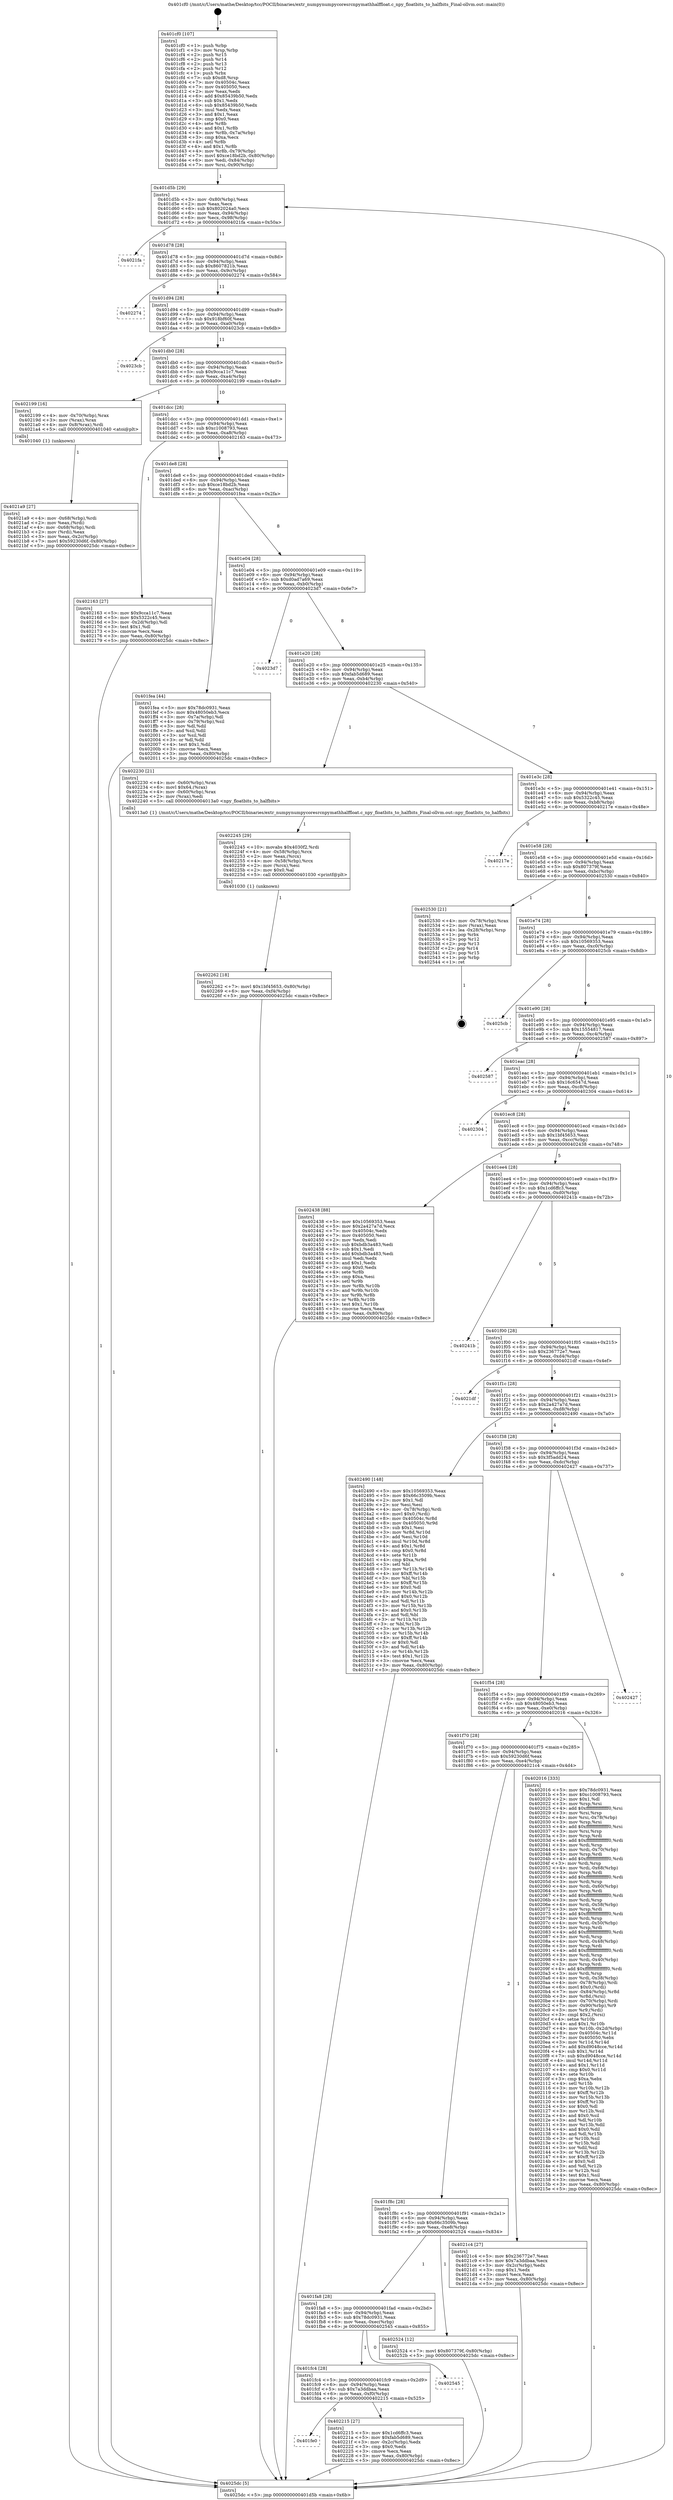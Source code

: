 digraph "0x401cf0" {
  label = "0x401cf0 (/mnt/c/Users/mathe/Desktop/tcc/POCII/binaries/extr_numpynumpycoresrcnpymathhalffloat.c_npy_floatbits_to_halfbits_Final-ollvm.out::main(0))"
  labelloc = "t"
  node[shape=record]

  Entry [label="",width=0.3,height=0.3,shape=circle,fillcolor=black,style=filled]
  "0x401d5b" [label="{
     0x401d5b [29]\l
     | [instrs]\l
     &nbsp;&nbsp;0x401d5b \<+3\>: mov -0x80(%rbp),%eax\l
     &nbsp;&nbsp;0x401d5e \<+2\>: mov %eax,%ecx\l
     &nbsp;&nbsp;0x401d60 \<+6\>: sub $0x802024a0,%ecx\l
     &nbsp;&nbsp;0x401d66 \<+6\>: mov %eax,-0x94(%rbp)\l
     &nbsp;&nbsp;0x401d6c \<+6\>: mov %ecx,-0x98(%rbp)\l
     &nbsp;&nbsp;0x401d72 \<+6\>: je 00000000004021fa \<main+0x50a\>\l
  }"]
  "0x4021fa" [label="{
     0x4021fa\l
  }", style=dashed]
  "0x401d78" [label="{
     0x401d78 [28]\l
     | [instrs]\l
     &nbsp;&nbsp;0x401d78 \<+5\>: jmp 0000000000401d7d \<main+0x8d\>\l
     &nbsp;&nbsp;0x401d7d \<+6\>: mov -0x94(%rbp),%eax\l
     &nbsp;&nbsp;0x401d83 \<+5\>: sub $0x8607821b,%eax\l
     &nbsp;&nbsp;0x401d88 \<+6\>: mov %eax,-0x9c(%rbp)\l
     &nbsp;&nbsp;0x401d8e \<+6\>: je 0000000000402274 \<main+0x584\>\l
  }"]
  Exit [label="",width=0.3,height=0.3,shape=circle,fillcolor=black,style=filled,peripheries=2]
  "0x402274" [label="{
     0x402274\l
  }", style=dashed]
  "0x401d94" [label="{
     0x401d94 [28]\l
     | [instrs]\l
     &nbsp;&nbsp;0x401d94 \<+5\>: jmp 0000000000401d99 \<main+0xa9\>\l
     &nbsp;&nbsp;0x401d99 \<+6\>: mov -0x94(%rbp),%eax\l
     &nbsp;&nbsp;0x401d9f \<+5\>: sub $0x918bf60f,%eax\l
     &nbsp;&nbsp;0x401da4 \<+6\>: mov %eax,-0xa0(%rbp)\l
     &nbsp;&nbsp;0x401daa \<+6\>: je 00000000004023cb \<main+0x6db\>\l
  }"]
  "0x402262" [label="{
     0x402262 [18]\l
     | [instrs]\l
     &nbsp;&nbsp;0x402262 \<+7\>: movl $0x1bf45653,-0x80(%rbp)\l
     &nbsp;&nbsp;0x402269 \<+6\>: mov %eax,-0xf4(%rbp)\l
     &nbsp;&nbsp;0x40226f \<+5\>: jmp 00000000004025dc \<main+0x8ec\>\l
  }"]
  "0x4023cb" [label="{
     0x4023cb\l
  }", style=dashed]
  "0x401db0" [label="{
     0x401db0 [28]\l
     | [instrs]\l
     &nbsp;&nbsp;0x401db0 \<+5\>: jmp 0000000000401db5 \<main+0xc5\>\l
     &nbsp;&nbsp;0x401db5 \<+6\>: mov -0x94(%rbp),%eax\l
     &nbsp;&nbsp;0x401dbb \<+5\>: sub $0x9cca11c7,%eax\l
     &nbsp;&nbsp;0x401dc0 \<+6\>: mov %eax,-0xa4(%rbp)\l
     &nbsp;&nbsp;0x401dc6 \<+6\>: je 0000000000402199 \<main+0x4a9\>\l
  }"]
  "0x402245" [label="{
     0x402245 [29]\l
     | [instrs]\l
     &nbsp;&nbsp;0x402245 \<+10\>: movabs $0x4030f2,%rdi\l
     &nbsp;&nbsp;0x40224f \<+4\>: mov -0x58(%rbp),%rcx\l
     &nbsp;&nbsp;0x402253 \<+2\>: mov %eax,(%rcx)\l
     &nbsp;&nbsp;0x402255 \<+4\>: mov -0x58(%rbp),%rcx\l
     &nbsp;&nbsp;0x402259 \<+2\>: mov (%rcx),%esi\l
     &nbsp;&nbsp;0x40225b \<+2\>: mov $0x0,%al\l
     &nbsp;&nbsp;0x40225d \<+5\>: call 0000000000401030 \<printf@plt\>\l
     | [calls]\l
     &nbsp;&nbsp;0x401030 \{1\} (unknown)\l
  }"]
  "0x402199" [label="{
     0x402199 [16]\l
     | [instrs]\l
     &nbsp;&nbsp;0x402199 \<+4\>: mov -0x70(%rbp),%rax\l
     &nbsp;&nbsp;0x40219d \<+3\>: mov (%rax),%rax\l
     &nbsp;&nbsp;0x4021a0 \<+4\>: mov 0x8(%rax),%rdi\l
     &nbsp;&nbsp;0x4021a4 \<+5\>: call 0000000000401040 \<atoi@plt\>\l
     | [calls]\l
     &nbsp;&nbsp;0x401040 \{1\} (unknown)\l
  }"]
  "0x401dcc" [label="{
     0x401dcc [28]\l
     | [instrs]\l
     &nbsp;&nbsp;0x401dcc \<+5\>: jmp 0000000000401dd1 \<main+0xe1\>\l
     &nbsp;&nbsp;0x401dd1 \<+6\>: mov -0x94(%rbp),%eax\l
     &nbsp;&nbsp;0x401dd7 \<+5\>: sub $0xc1008793,%eax\l
     &nbsp;&nbsp;0x401ddc \<+6\>: mov %eax,-0xa8(%rbp)\l
     &nbsp;&nbsp;0x401de2 \<+6\>: je 0000000000402163 \<main+0x473\>\l
  }"]
  "0x401fe0" [label="{
     0x401fe0\l
  }", style=dashed]
  "0x402163" [label="{
     0x402163 [27]\l
     | [instrs]\l
     &nbsp;&nbsp;0x402163 \<+5\>: mov $0x9cca11c7,%eax\l
     &nbsp;&nbsp;0x402168 \<+5\>: mov $0x5322c45,%ecx\l
     &nbsp;&nbsp;0x40216d \<+3\>: mov -0x2d(%rbp),%dl\l
     &nbsp;&nbsp;0x402170 \<+3\>: test $0x1,%dl\l
     &nbsp;&nbsp;0x402173 \<+3\>: cmovne %ecx,%eax\l
     &nbsp;&nbsp;0x402176 \<+3\>: mov %eax,-0x80(%rbp)\l
     &nbsp;&nbsp;0x402179 \<+5\>: jmp 00000000004025dc \<main+0x8ec\>\l
  }"]
  "0x401de8" [label="{
     0x401de8 [28]\l
     | [instrs]\l
     &nbsp;&nbsp;0x401de8 \<+5\>: jmp 0000000000401ded \<main+0xfd\>\l
     &nbsp;&nbsp;0x401ded \<+6\>: mov -0x94(%rbp),%eax\l
     &nbsp;&nbsp;0x401df3 \<+5\>: sub $0xce18bd2b,%eax\l
     &nbsp;&nbsp;0x401df8 \<+6\>: mov %eax,-0xac(%rbp)\l
     &nbsp;&nbsp;0x401dfe \<+6\>: je 0000000000401fea \<main+0x2fa\>\l
  }"]
  "0x402215" [label="{
     0x402215 [27]\l
     | [instrs]\l
     &nbsp;&nbsp;0x402215 \<+5\>: mov $0x1cd6ffc3,%eax\l
     &nbsp;&nbsp;0x40221a \<+5\>: mov $0xfab5d689,%ecx\l
     &nbsp;&nbsp;0x40221f \<+3\>: mov -0x2c(%rbp),%edx\l
     &nbsp;&nbsp;0x402222 \<+3\>: cmp $0x0,%edx\l
     &nbsp;&nbsp;0x402225 \<+3\>: cmove %ecx,%eax\l
     &nbsp;&nbsp;0x402228 \<+3\>: mov %eax,-0x80(%rbp)\l
     &nbsp;&nbsp;0x40222b \<+5\>: jmp 00000000004025dc \<main+0x8ec\>\l
  }"]
  "0x401fea" [label="{
     0x401fea [44]\l
     | [instrs]\l
     &nbsp;&nbsp;0x401fea \<+5\>: mov $0x78dc0931,%eax\l
     &nbsp;&nbsp;0x401fef \<+5\>: mov $0x48050eb3,%ecx\l
     &nbsp;&nbsp;0x401ff4 \<+3\>: mov -0x7a(%rbp),%dl\l
     &nbsp;&nbsp;0x401ff7 \<+4\>: mov -0x79(%rbp),%sil\l
     &nbsp;&nbsp;0x401ffb \<+3\>: mov %dl,%dil\l
     &nbsp;&nbsp;0x401ffe \<+3\>: and %sil,%dil\l
     &nbsp;&nbsp;0x402001 \<+3\>: xor %sil,%dl\l
     &nbsp;&nbsp;0x402004 \<+3\>: or %dl,%dil\l
     &nbsp;&nbsp;0x402007 \<+4\>: test $0x1,%dil\l
     &nbsp;&nbsp;0x40200b \<+3\>: cmovne %ecx,%eax\l
     &nbsp;&nbsp;0x40200e \<+3\>: mov %eax,-0x80(%rbp)\l
     &nbsp;&nbsp;0x402011 \<+5\>: jmp 00000000004025dc \<main+0x8ec\>\l
  }"]
  "0x401e04" [label="{
     0x401e04 [28]\l
     | [instrs]\l
     &nbsp;&nbsp;0x401e04 \<+5\>: jmp 0000000000401e09 \<main+0x119\>\l
     &nbsp;&nbsp;0x401e09 \<+6\>: mov -0x94(%rbp),%eax\l
     &nbsp;&nbsp;0x401e0f \<+5\>: sub $0xd0ad7a69,%eax\l
     &nbsp;&nbsp;0x401e14 \<+6\>: mov %eax,-0xb0(%rbp)\l
     &nbsp;&nbsp;0x401e1a \<+6\>: je 00000000004023d7 \<main+0x6e7\>\l
  }"]
  "0x4025dc" [label="{
     0x4025dc [5]\l
     | [instrs]\l
     &nbsp;&nbsp;0x4025dc \<+5\>: jmp 0000000000401d5b \<main+0x6b\>\l
  }"]
  "0x401cf0" [label="{
     0x401cf0 [107]\l
     | [instrs]\l
     &nbsp;&nbsp;0x401cf0 \<+1\>: push %rbp\l
     &nbsp;&nbsp;0x401cf1 \<+3\>: mov %rsp,%rbp\l
     &nbsp;&nbsp;0x401cf4 \<+2\>: push %r15\l
     &nbsp;&nbsp;0x401cf6 \<+2\>: push %r14\l
     &nbsp;&nbsp;0x401cf8 \<+2\>: push %r13\l
     &nbsp;&nbsp;0x401cfa \<+2\>: push %r12\l
     &nbsp;&nbsp;0x401cfc \<+1\>: push %rbx\l
     &nbsp;&nbsp;0x401cfd \<+7\>: sub $0xd8,%rsp\l
     &nbsp;&nbsp;0x401d04 \<+7\>: mov 0x40504c,%eax\l
     &nbsp;&nbsp;0x401d0b \<+7\>: mov 0x405050,%ecx\l
     &nbsp;&nbsp;0x401d12 \<+2\>: mov %eax,%edx\l
     &nbsp;&nbsp;0x401d14 \<+6\>: add $0x85439b50,%edx\l
     &nbsp;&nbsp;0x401d1a \<+3\>: sub $0x1,%edx\l
     &nbsp;&nbsp;0x401d1d \<+6\>: sub $0x85439b50,%edx\l
     &nbsp;&nbsp;0x401d23 \<+3\>: imul %edx,%eax\l
     &nbsp;&nbsp;0x401d26 \<+3\>: and $0x1,%eax\l
     &nbsp;&nbsp;0x401d29 \<+3\>: cmp $0x0,%eax\l
     &nbsp;&nbsp;0x401d2c \<+4\>: sete %r8b\l
     &nbsp;&nbsp;0x401d30 \<+4\>: and $0x1,%r8b\l
     &nbsp;&nbsp;0x401d34 \<+4\>: mov %r8b,-0x7a(%rbp)\l
     &nbsp;&nbsp;0x401d38 \<+3\>: cmp $0xa,%ecx\l
     &nbsp;&nbsp;0x401d3b \<+4\>: setl %r8b\l
     &nbsp;&nbsp;0x401d3f \<+4\>: and $0x1,%r8b\l
     &nbsp;&nbsp;0x401d43 \<+4\>: mov %r8b,-0x79(%rbp)\l
     &nbsp;&nbsp;0x401d47 \<+7\>: movl $0xce18bd2b,-0x80(%rbp)\l
     &nbsp;&nbsp;0x401d4e \<+6\>: mov %edi,-0x84(%rbp)\l
     &nbsp;&nbsp;0x401d54 \<+7\>: mov %rsi,-0x90(%rbp)\l
  }"]
  "0x401fc4" [label="{
     0x401fc4 [28]\l
     | [instrs]\l
     &nbsp;&nbsp;0x401fc4 \<+5\>: jmp 0000000000401fc9 \<main+0x2d9\>\l
     &nbsp;&nbsp;0x401fc9 \<+6\>: mov -0x94(%rbp),%eax\l
     &nbsp;&nbsp;0x401fcf \<+5\>: sub $0x7a3ddbaa,%eax\l
     &nbsp;&nbsp;0x401fd4 \<+6\>: mov %eax,-0xf0(%rbp)\l
     &nbsp;&nbsp;0x401fda \<+6\>: je 0000000000402215 \<main+0x525\>\l
  }"]
  "0x4023d7" [label="{
     0x4023d7\l
  }", style=dashed]
  "0x401e20" [label="{
     0x401e20 [28]\l
     | [instrs]\l
     &nbsp;&nbsp;0x401e20 \<+5\>: jmp 0000000000401e25 \<main+0x135\>\l
     &nbsp;&nbsp;0x401e25 \<+6\>: mov -0x94(%rbp),%eax\l
     &nbsp;&nbsp;0x401e2b \<+5\>: sub $0xfab5d689,%eax\l
     &nbsp;&nbsp;0x401e30 \<+6\>: mov %eax,-0xb4(%rbp)\l
     &nbsp;&nbsp;0x401e36 \<+6\>: je 0000000000402230 \<main+0x540\>\l
  }"]
  "0x402545" [label="{
     0x402545\l
  }", style=dashed]
  "0x402230" [label="{
     0x402230 [21]\l
     | [instrs]\l
     &nbsp;&nbsp;0x402230 \<+4\>: mov -0x60(%rbp),%rax\l
     &nbsp;&nbsp;0x402234 \<+6\>: movl $0x64,(%rax)\l
     &nbsp;&nbsp;0x40223a \<+4\>: mov -0x60(%rbp),%rax\l
     &nbsp;&nbsp;0x40223e \<+2\>: mov (%rax),%edi\l
     &nbsp;&nbsp;0x402240 \<+5\>: call 00000000004013a0 \<npy_floatbits_to_halfbits\>\l
     | [calls]\l
     &nbsp;&nbsp;0x4013a0 \{1\} (/mnt/c/Users/mathe/Desktop/tcc/POCII/binaries/extr_numpynumpycoresrcnpymathhalffloat.c_npy_floatbits_to_halfbits_Final-ollvm.out::npy_floatbits_to_halfbits)\l
  }"]
  "0x401e3c" [label="{
     0x401e3c [28]\l
     | [instrs]\l
     &nbsp;&nbsp;0x401e3c \<+5\>: jmp 0000000000401e41 \<main+0x151\>\l
     &nbsp;&nbsp;0x401e41 \<+6\>: mov -0x94(%rbp),%eax\l
     &nbsp;&nbsp;0x401e47 \<+5\>: sub $0x5322c45,%eax\l
     &nbsp;&nbsp;0x401e4c \<+6\>: mov %eax,-0xb8(%rbp)\l
     &nbsp;&nbsp;0x401e52 \<+6\>: je 000000000040217e \<main+0x48e\>\l
  }"]
  "0x401fa8" [label="{
     0x401fa8 [28]\l
     | [instrs]\l
     &nbsp;&nbsp;0x401fa8 \<+5\>: jmp 0000000000401fad \<main+0x2bd\>\l
     &nbsp;&nbsp;0x401fad \<+6\>: mov -0x94(%rbp),%eax\l
     &nbsp;&nbsp;0x401fb3 \<+5\>: sub $0x78dc0931,%eax\l
     &nbsp;&nbsp;0x401fb8 \<+6\>: mov %eax,-0xec(%rbp)\l
     &nbsp;&nbsp;0x401fbe \<+6\>: je 0000000000402545 \<main+0x855\>\l
  }"]
  "0x40217e" [label="{
     0x40217e\l
  }", style=dashed]
  "0x401e58" [label="{
     0x401e58 [28]\l
     | [instrs]\l
     &nbsp;&nbsp;0x401e58 \<+5\>: jmp 0000000000401e5d \<main+0x16d\>\l
     &nbsp;&nbsp;0x401e5d \<+6\>: mov -0x94(%rbp),%eax\l
     &nbsp;&nbsp;0x401e63 \<+5\>: sub $0x807379f,%eax\l
     &nbsp;&nbsp;0x401e68 \<+6\>: mov %eax,-0xbc(%rbp)\l
     &nbsp;&nbsp;0x401e6e \<+6\>: je 0000000000402530 \<main+0x840\>\l
  }"]
  "0x402524" [label="{
     0x402524 [12]\l
     | [instrs]\l
     &nbsp;&nbsp;0x402524 \<+7\>: movl $0x807379f,-0x80(%rbp)\l
     &nbsp;&nbsp;0x40252b \<+5\>: jmp 00000000004025dc \<main+0x8ec\>\l
  }"]
  "0x402530" [label="{
     0x402530 [21]\l
     | [instrs]\l
     &nbsp;&nbsp;0x402530 \<+4\>: mov -0x78(%rbp),%rax\l
     &nbsp;&nbsp;0x402534 \<+2\>: mov (%rax),%eax\l
     &nbsp;&nbsp;0x402536 \<+4\>: lea -0x28(%rbp),%rsp\l
     &nbsp;&nbsp;0x40253a \<+1\>: pop %rbx\l
     &nbsp;&nbsp;0x40253b \<+2\>: pop %r12\l
     &nbsp;&nbsp;0x40253d \<+2\>: pop %r13\l
     &nbsp;&nbsp;0x40253f \<+2\>: pop %r14\l
     &nbsp;&nbsp;0x402541 \<+2\>: pop %r15\l
     &nbsp;&nbsp;0x402543 \<+1\>: pop %rbp\l
     &nbsp;&nbsp;0x402544 \<+1\>: ret\l
  }"]
  "0x401e74" [label="{
     0x401e74 [28]\l
     | [instrs]\l
     &nbsp;&nbsp;0x401e74 \<+5\>: jmp 0000000000401e79 \<main+0x189\>\l
     &nbsp;&nbsp;0x401e79 \<+6\>: mov -0x94(%rbp),%eax\l
     &nbsp;&nbsp;0x401e7f \<+5\>: sub $0x10569353,%eax\l
     &nbsp;&nbsp;0x401e84 \<+6\>: mov %eax,-0xc0(%rbp)\l
     &nbsp;&nbsp;0x401e8a \<+6\>: je 00000000004025cb \<main+0x8db\>\l
  }"]
  "0x401f8c" [label="{
     0x401f8c [28]\l
     | [instrs]\l
     &nbsp;&nbsp;0x401f8c \<+5\>: jmp 0000000000401f91 \<main+0x2a1\>\l
     &nbsp;&nbsp;0x401f91 \<+6\>: mov -0x94(%rbp),%eax\l
     &nbsp;&nbsp;0x401f97 \<+5\>: sub $0x66c3509b,%eax\l
     &nbsp;&nbsp;0x401f9c \<+6\>: mov %eax,-0xe8(%rbp)\l
     &nbsp;&nbsp;0x401fa2 \<+6\>: je 0000000000402524 \<main+0x834\>\l
  }"]
  "0x4025cb" [label="{
     0x4025cb\l
  }", style=dashed]
  "0x401e90" [label="{
     0x401e90 [28]\l
     | [instrs]\l
     &nbsp;&nbsp;0x401e90 \<+5\>: jmp 0000000000401e95 \<main+0x1a5\>\l
     &nbsp;&nbsp;0x401e95 \<+6\>: mov -0x94(%rbp),%eax\l
     &nbsp;&nbsp;0x401e9b \<+5\>: sub $0x15554817,%eax\l
     &nbsp;&nbsp;0x401ea0 \<+6\>: mov %eax,-0xc4(%rbp)\l
     &nbsp;&nbsp;0x401ea6 \<+6\>: je 0000000000402587 \<main+0x897\>\l
  }"]
  "0x4021c4" [label="{
     0x4021c4 [27]\l
     | [instrs]\l
     &nbsp;&nbsp;0x4021c4 \<+5\>: mov $0x236772e7,%eax\l
     &nbsp;&nbsp;0x4021c9 \<+5\>: mov $0x7a3ddbaa,%ecx\l
     &nbsp;&nbsp;0x4021ce \<+3\>: mov -0x2c(%rbp),%edx\l
     &nbsp;&nbsp;0x4021d1 \<+3\>: cmp $0x1,%edx\l
     &nbsp;&nbsp;0x4021d4 \<+3\>: cmovl %ecx,%eax\l
     &nbsp;&nbsp;0x4021d7 \<+3\>: mov %eax,-0x80(%rbp)\l
     &nbsp;&nbsp;0x4021da \<+5\>: jmp 00000000004025dc \<main+0x8ec\>\l
  }"]
  "0x402587" [label="{
     0x402587\l
  }", style=dashed]
  "0x401eac" [label="{
     0x401eac [28]\l
     | [instrs]\l
     &nbsp;&nbsp;0x401eac \<+5\>: jmp 0000000000401eb1 \<main+0x1c1\>\l
     &nbsp;&nbsp;0x401eb1 \<+6\>: mov -0x94(%rbp),%eax\l
     &nbsp;&nbsp;0x401eb7 \<+5\>: sub $0x16c6547d,%eax\l
     &nbsp;&nbsp;0x401ebc \<+6\>: mov %eax,-0xc8(%rbp)\l
     &nbsp;&nbsp;0x401ec2 \<+6\>: je 0000000000402304 \<main+0x614\>\l
  }"]
  "0x4021a9" [label="{
     0x4021a9 [27]\l
     | [instrs]\l
     &nbsp;&nbsp;0x4021a9 \<+4\>: mov -0x68(%rbp),%rdi\l
     &nbsp;&nbsp;0x4021ad \<+2\>: mov %eax,(%rdi)\l
     &nbsp;&nbsp;0x4021af \<+4\>: mov -0x68(%rbp),%rdi\l
     &nbsp;&nbsp;0x4021b3 \<+2\>: mov (%rdi),%eax\l
     &nbsp;&nbsp;0x4021b5 \<+3\>: mov %eax,-0x2c(%rbp)\l
     &nbsp;&nbsp;0x4021b8 \<+7\>: movl $0x59230d6f,-0x80(%rbp)\l
     &nbsp;&nbsp;0x4021bf \<+5\>: jmp 00000000004025dc \<main+0x8ec\>\l
  }"]
  "0x402304" [label="{
     0x402304\l
  }", style=dashed]
  "0x401ec8" [label="{
     0x401ec8 [28]\l
     | [instrs]\l
     &nbsp;&nbsp;0x401ec8 \<+5\>: jmp 0000000000401ecd \<main+0x1dd\>\l
     &nbsp;&nbsp;0x401ecd \<+6\>: mov -0x94(%rbp),%eax\l
     &nbsp;&nbsp;0x401ed3 \<+5\>: sub $0x1bf45653,%eax\l
     &nbsp;&nbsp;0x401ed8 \<+6\>: mov %eax,-0xcc(%rbp)\l
     &nbsp;&nbsp;0x401ede \<+6\>: je 0000000000402438 \<main+0x748\>\l
  }"]
  "0x401f70" [label="{
     0x401f70 [28]\l
     | [instrs]\l
     &nbsp;&nbsp;0x401f70 \<+5\>: jmp 0000000000401f75 \<main+0x285\>\l
     &nbsp;&nbsp;0x401f75 \<+6\>: mov -0x94(%rbp),%eax\l
     &nbsp;&nbsp;0x401f7b \<+5\>: sub $0x59230d6f,%eax\l
     &nbsp;&nbsp;0x401f80 \<+6\>: mov %eax,-0xe4(%rbp)\l
     &nbsp;&nbsp;0x401f86 \<+6\>: je 00000000004021c4 \<main+0x4d4\>\l
  }"]
  "0x402438" [label="{
     0x402438 [88]\l
     | [instrs]\l
     &nbsp;&nbsp;0x402438 \<+5\>: mov $0x10569353,%eax\l
     &nbsp;&nbsp;0x40243d \<+5\>: mov $0x2a427a7d,%ecx\l
     &nbsp;&nbsp;0x402442 \<+7\>: mov 0x40504c,%edx\l
     &nbsp;&nbsp;0x402449 \<+7\>: mov 0x405050,%esi\l
     &nbsp;&nbsp;0x402450 \<+2\>: mov %edx,%edi\l
     &nbsp;&nbsp;0x402452 \<+6\>: sub $0xbdb3a483,%edi\l
     &nbsp;&nbsp;0x402458 \<+3\>: sub $0x1,%edi\l
     &nbsp;&nbsp;0x40245b \<+6\>: add $0xbdb3a483,%edi\l
     &nbsp;&nbsp;0x402461 \<+3\>: imul %edi,%edx\l
     &nbsp;&nbsp;0x402464 \<+3\>: and $0x1,%edx\l
     &nbsp;&nbsp;0x402467 \<+3\>: cmp $0x0,%edx\l
     &nbsp;&nbsp;0x40246a \<+4\>: sete %r8b\l
     &nbsp;&nbsp;0x40246e \<+3\>: cmp $0xa,%esi\l
     &nbsp;&nbsp;0x402471 \<+4\>: setl %r9b\l
     &nbsp;&nbsp;0x402475 \<+3\>: mov %r8b,%r10b\l
     &nbsp;&nbsp;0x402478 \<+3\>: and %r9b,%r10b\l
     &nbsp;&nbsp;0x40247b \<+3\>: xor %r9b,%r8b\l
     &nbsp;&nbsp;0x40247e \<+3\>: or %r8b,%r10b\l
     &nbsp;&nbsp;0x402481 \<+4\>: test $0x1,%r10b\l
     &nbsp;&nbsp;0x402485 \<+3\>: cmovne %ecx,%eax\l
     &nbsp;&nbsp;0x402488 \<+3\>: mov %eax,-0x80(%rbp)\l
     &nbsp;&nbsp;0x40248b \<+5\>: jmp 00000000004025dc \<main+0x8ec\>\l
  }"]
  "0x401ee4" [label="{
     0x401ee4 [28]\l
     | [instrs]\l
     &nbsp;&nbsp;0x401ee4 \<+5\>: jmp 0000000000401ee9 \<main+0x1f9\>\l
     &nbsp;&nbsp;0x401ee9 \<+6\>: mov -0x94(%rbp),%eax\l
     &nbsp;&nbsp;0x401eef \<+5\>: sub $0x1cd6ffc3,%eax\l
     &nbsp;&nbsp;0x401ef4 \<+6\>: mov %eax,-0xd0(%rbp)\l
     &nbsp;&nbsp;0x401efa \<+6\>: je 000000000040241b \<main+0x72b\>\l
  }"]
  "0x402016" [label="{
     0x402016 [333]\l
     | [instrs]\l
     &nbsp;&nbsp;0x402016 \<+5\>: mov $0x78dc0931,%eax\l
     &nbsp;&nbsp;0x40201b \<+5\>: mov $0xc1008793,%ecx\l
     &nbsp;&nbsp;0x402020 \<+2\>: mov $0x1,%dl\l
     &nbsp;&nbsp;0x402022 \<+3\>: mov %rsp,%rsi\l
     &nbsp;&nbsp;0x402025 \<+4\>: add $0xfffffffffffffff0,%rsi\l
     &nbsp;&nbsp;0x402029 \<+3\>: mov %rsi,%rsp\l
     &nbsp;&nbsp;0x40202c \<+4\>: mov %rsi,-0x78(%rbp)\l
     &nbsp;&nbsp;0x402030 \<+3\>: mov %rsp,%rsi\l
     &nbsp;&nbsp;0x402033 \<+4\>: add $0xfffffffffffffff0,%rsi\l
     &nbsp;&nbsp;0x402037 \<+3\>: mov %rsi,%rsp\l
     &nbsp;&nbsp;0x40203a \<+3\>: mov %rsp,%rdi\l
     &nbsp;&nbsp;0x40203d \<+4\>: add $0xfffffffffffffff0,%rdi\l
     &nbsp;&nbsp;0x402041 \<+3\>: mov %rdi,%rsp\l
     &nbsp;&nbsp;0x402044 \<+4\>: mov %rdi,-0x70(%rbp)\l
     &nbsp;&nbsp;0x402048 \<+3\>: mov %rsp,%rdi\l
     &nbsp;&nbsp;0x40204b \<+4\>: add $0xfffffffffffffff0,%rdi\l
     &nbsp;&nbsp;0x40204f \<+3\>: mov %rdi,%rsp\l
     &nbsp;&nbsp;0x402052 \<+4\>: mov %rdi,-0x68(%rbp)\l
     &nbsp;&nbsp;0x402056 \<+3\>: mov %rsp,%rdi\l
     &nbsp;&nbsp;0x402059 \<+4\>: add $0xfffffffffffffff0,%rdi\l
     &nbsp;&nbsp;0x40205d \<+3\>: mov %rdi,%rsp\l
     &nbsp;&nbsp;0x402060 \<+4\>: mov %rdi,-0x60(%rbp)\l
     &nbsp;&nbsp;0x402064 \<+3\>: mov %rsp,%rdi\l
     &nbsp;&nbsp;0x402067 \<+4\>: add $0xfffffffffffffff0,%rdi\l
     &nbsp;&nbsp;0x40206b \<+3\>: mov %rdi,%rsp\l
     &nbsp;&nbsp;0x40206e \<+4\>: mov %rdi,-0x58(%rbp)\l
     &nbsp;&nbsp;0x402072 \<+3\>: mov %rsp,%rdi\l
     &nbsp;&nbsp;0x402075 \<+4\>: add $0xfffffffffffffff0,%rdi\l
     &nbsp;&nbsp;0x402079 \<+3\>: mov %rdi,%rsp\l
     &nbsp;&nbsp;0x40207c \<+4\>: mov %rdi,-0x50(%rbp)\l
     &nbsp;&nbsp;0x402080 \<+3\>: mov %rsp,%rdi\l
     &nbsp;&nbsp;0x402083 \<+4\>: add $0xfffffffffffffff0,%rdi\l
     &nbsp;&nbsp;0x402087 \<+3\>: mov %rdi,%rsp\l
     &nbsp;&nbsp;0x40208a \<+4\>: mov %rdi,-0x48(%rbp)\l
     &nbsp;&nbsp;0x40208e \<+3\>: mov %rsp,%rdi\l
     &nbsp;&nbsp;0x402091 \<+4\>: add $0xfffffffffffffff0,%rdi\l
     &nbsp;&nbsp;0x402095 \<+3\>: mov %rdi,%rsp\l
     &nbsp;&nbsp;0x402098 \<+4\>: mov %rdi,-0x40(%rbp)\l
     &nbsp;&nbsp;0x40209c \<+3\>: mov %rsp,%rdi\l
     &nbsp;&nbsp;0x40209f \<+4\>: add $0xfffffffffffffff0,%rdi\l
     &nbsp;&nbsp;0x4020a3 \<+3\>: mov %rdi,%rsp\l
     &nbsp;&nbsp;0x4020a6 \<+4\>: mov %rdi,-0x38(%rbp)\l
     &nbsp;&nbsp;0x4020aa \<+4\>: mov -0x78(%rbp),%rdi\l
     &nbsp;&nbsp;0x4020ae \<+6\>: movl $0x0,(%rdi)\l
     &nbsp;&nbsp;0x4020b4 \<+7\>: mov -0x84(%rbp),%r8d\l
     &nbsp;&nbsp;0x4020bb \<+3\>: mov %r8d,(%rsi)\l
     &nbsp;&nbsp;0x4020be \<+4\>: mov -0x70(%rbp),%rdi\l
     &nbsp;&nbsp;0x4020c2 \<+7\>: mov -0x90(%rbp),%r9\l
     &nbsp;&nbsp;0x4020c9 \<+3\>: mov %r9,(%rdi)\l
     &nbsp;&nbsp;0x4020cc \<+3\>: cmpl $0x2,(%rsi)\l
     &nbsp;&nbsp;0x4020cf \<+4\>: setne %r10b\l
     &nbsp;&nbsp;0x4020d3 \<+4\>: and $0x1,%r10b\l
     &nbsp;&nbsp;0x4020d7 \<+4\>: mov %r10b,-0x2d(%rbp)\l
     &nbsp;&nbsp;0x4020db \<+8\>: mov 0x40504c,%r11d\l
     &nbsp;&nbsp;0x4020e3 \<+7\>: mov 0x405050,%ebx\l
     &nbsp;&nbsp;0x4020ea \<+3\>: mov %r11d,%r14d\l
     &nbsp;&nbsp;0x4020ed \<+7\>: add $0xd9048cce,%r14d\l
     &nbsp;&nbsp;0x4020f4 \<+4\>: sub $0x1,%r14d\l
     &nbsp;&nbsp;0x4020f8 \<+7\>: sub $0xd9048cce,%r14d\l
     &nbsp;&nbsp;0x4020ff \<+4\>: imul %r14d,%r11d\l
     &nbsp;&nbsp;0x402103 \<+4\>: and $0x1,%r11d\l
     &nbsp;&nbsp;0x402107 \<+4\>: cmp $0x0,%r11d\l
     &nbsp;&nbsp;0x40210b \<+4\>: sete %r10b\l
     &nbsp;&nbsp;0x40210f \<+3\>: cmp $0xa,%ebx\l
     &nbsp;&nbsp;0x402112 \<+4\>: setl %r15b\l
     &nbsp;&nbsp;0x402116 \<+3\>: mov %r10b,%r12b\l
     &nbsp;&nbsp;0x402119 \<+4\>: xor $0xff,%r12b\l
     &nbsp;&nbsp;0x40211d \<+3\>: mov %r15b,%r13b\l
     &nbsp;&nbsp;0x402120 \<+4\>: xor $0xff,%r13b\l
     &nbsp;&nbsp;0x402124 \<+3\>: xor $0x0,%dl\l
     &nbsp;&nbsp;0x402127 \<+3\>: mov %r12b,%sil\l
     &nbsp;&nbsp;0x40212a \<+4\>: and $0x0,%sil\l
     &nbsp;&nbsp;0x40212e \<+3\>: and %dl,%r10b\l
     &nbsp;&nbsp;0x402131 \<+3\>: mov %r13b,%dil\l
     &nbsp;&nbsp;0x402134 \<+4\>: and $0x0,%dil\l
     &nbsp;&nbsp;0x402138 \<+3\>: and %dl,%r15b\l
     &nbsp;&nbsp;0x40213b \<+3\>: or %r10b,%sil\l
     &nbsp;&nbsp;0x40213e \<+3\>: or %r15b,%dil\l
     &nbsp;&nbsp;0x402141 \<+3\>: xor %dil,%sil\l
     &nbsp;&nbsp;0x402144 \<+3\>: or %r13b,%r12b\l
     &nbsp;&nbsp;0x402147 \<+4\>: xor $0xff,%r12b\l
     &nbsp;&nbsp;0x40214b \<+3\>: or $0x0,%dl\l
     &nbsp;&nbsp;0x40214e \<+3\>: and %dl,%r12b\l
     &nbsp;&nbsp;0x402151 \<+3\>: or %r12b,%sil\l
     &nbsp;&nbsp;0x402154 \<+4\>: test $0x1,%sil\l
     &nbsp;&nbsp;0x402158 \<+3\>: cmovne %ecx,%eax\l
     &nbsp;&nbsp;0x40215b \<+3\>: mov %eax,-0x80(%rbp)\l
     &nbsp;&nbsp;0x40215e \<+5\>: jmp 00000000004025dc \<main+0x8ec\>\l
  }"]
  "0x40241b" [label="{
     0x40241b\l
  }", style=dashed]
  "0x401f00" [label="{
     0x401f00 [28]\l
     | [instrs]\l
     &nbsp;&nbsp;0x401f00 \<+5\>: jmp 0000000000401f05 \<main+0x215\>\l
     &nbsp;&nbsp;0x401f05 \<+6\>: mov -0x94(%rbp),%eax\l
     &nbsp;&nbsp;0x401f0b \<+5\>: sub $0x236772e7,%eax\l
     &nbsp;&nbsp;0x401f10 \<+6\>: mov %eax,-0xd4(%rbp)\l
     &nbsp;&nbsp;0x401f16 \<+6\>: je 00000000004021df \<main+0x4ef\>\l
  }"]
  "0x401f54" [label="{
     0x401f54 [28]\l
     | [instrs]\l
     &nbsp;&nbsp;0x401f54 \<+5\>: jmp 0000000000401f59 \<main+0x269\>\l
     &nbsp;&nbsp;0x401f59 \<+6\>: mov -0x94(%rbp),%eax\l
     &nbsp;&nbsp;0x401f5f \<+5\>: sub $0x48050eb3,%eax\l
     &nbsp;&nbsp;0x401f64 \<+6\>: mov %eax,-0xe0(%rbp)\l
     &nbsp;&nbsp;0x401f6a \<+6\>: je 0000000000402016 \<main+0x326\>\l
  }"]
  "0x4021df" [label="{
     0x4021df\l
  }", style=dashed]
  "0x401f1c" [label="{
     0x401f1c [28]\l
     | [instrs]\l
     &nbsp;&nbsp;0x401f1c \<+5\>: jmp 0000000000401f21 \<main+0x231\>\l
     &nbsp;&nbsp;0x401f21 \<+6\>: mov -0x94(%rbp),%eax\l
     &nbsp;&nbsp;0x401f27 \<+5\>: sub $0x2a427a7d,%eax\l
     &nbsp;&nbsp;0x401f2c \<+6\>: mov %eax,-0xd8(%rbp)\l
     &nbsp;&nbsp;0x401f32 \<+6\>: je 0000000000402490 \<main+0x7a0\>\l
  }"]
  "0x402427" [label="{
     0x402427\l
  }", style=dashed]
  "0x402490" [label="{
     0x402490 [148]\l
     | [instrs]\l
     &nbsp;&nbsp;0x402490 \<+5\>: mov $0x10569353,%eax\l
     &nbsp;&nbsp;0x402495 \<+5\>: mov $0x66c3509b,%ecx\l
     &nbsp;&nbsp;0x40249a \<+2\>: mov $0x1,%dl\l
     &nbsp;&nbsp;0x40249c \<+2\>: xor %esi,%esi\l
     &nbsp;&nbsp;0x40249e \<+4\>: mov -0x78(%rbp),%rdi\l
     &nbsp;&nbsp;0x4024a2 \<+6\>: movl $0x0,(%rdi)\l
     &nbsp;&nbsp;0x4024a8 \<+8\>: mov 0x40504c,%r8d\l
     &nbsp;&nbsp;0x4024b0 \<+8\>: mov 0x405050,%r9d\l
     &nbsp;&nbsp;0x4024b8 \<+3\>: sub $0x1,%esi\l
     &nbsp;&nbsp;0x4024bb \<+3\>: mov %r8d,%r10d\l
     &nbsp;&nbsp;0x4024be \<+3\>: add %esi,%r10d\l
     &nbsp;&nbsp;0x4024c1 \<+4\>: imul %r10d,%r8d\l
     &nbsp;&nbsp;0x4024c5 \<+4\>: and $0x1,%r8d\l
     &nbsp;&nbsp;0x4024c9 \<+4\>: cmp $0x0,%r8d\l
     &nbsp;&nbsp;0x4024cd \<+4\>: sete %r11b\l
     &nbsp;&nbsp;0x4024d1 \<+4\>: cmp $0xa,%r9d\l
     &nbsp;&nbsp;0x4024d5 \<+3\>: setl %bl\l
     &nbsp;&nbsp;0x4024d8 \<+3\>: mov %r11b,%r14b\l
     &nbsp;&nbsp;0x4024db \<+4\>: xor $0xff,%r14b\l
     &nbsp;&nbsp;0x4024df \<+3\>: mov %bl,%r15b\l
     &nbsp;&nbsp;0x4024e2 \<+4\>: xor $0xff,%r15b\l
     &nbsp;&nbsp;0x4024e6 \<+3\>: xor $0x0,%dl\l
     &nbsp;&nbsp;0x4024e9 \<+3\>: mov %r14b,%r12b\l
     &nbsp;&nbsp;0x4024ec \<+4\>: and $0x0,%r12b\l
     &nbsp;&nbsp;0x4024f0 \<+3\>: and %dl,%r11b\l
     &nbsp;&nbsp;0x4024f3 \<+3\>: mov %r15b,%r13b\l
     &nbsp;&nbsp;0x4024f6 \<+4\>: and $0x0,%r13b\l
     &nbsp;&nbsp;0x4024fa \<+2\>: and %dl,%bl\l
     &nbsp;&nbsp;0x4024fc \<+3\>: or %r11b,%r12b\l
     &nbsp;&nbsp;0x4024ff \<+3\>: or %bl,%r13b\l
     &nbsp;&nbsp;0x402502 \<+3\>: xor %r13b,%r12b\l
     &nbsp;&nbsp;0x402505 \<+3\>: or %r15b,%r14b\l
     &nbsp;&nbsp;0x402508 \<+4\>: xor $0xff,%r14b\l
     &nbsp;&nbsp;0x40250c \<+3\>: or $0x0,%dl\l
     &nbsp;&nbsp;0x40250f \<+3\>: and %dl,%r14b\l
     &nbsp;&nbsp;0x402512 \<+3\>: or %r14b,%r12b\l
     &nbsp;&nbsp;0x402515 \<+4\>: test $0x1,%r12b\l
     &nbsp;&nbsp;0x402519 \<+3\>: cmovne %ecx,%eax\l
     &nbsp;&nbsp;0x40251c \<+3\>: mov %eax,-0x80(%rbp)\l
     &nbsp;&nbsp;0x40251f \<+5\>: jmp 00000000004025dc \<main+0x8ec\>\l
  }"]
  "0x401f38" [label="{
     0x401f38 [28]\l
     | [instrs]\l
     &nbsp;&nbsp;0x401f38 \<+5\>: jmp 0000000000401f3d \<main+0x24d\>\l
     &nbsp;&nbsp;0x401f3d \<+6\>: mov -0x94(%rbp),%eax\l
     &nbsp;&nbsp;0x401f43 \<+5\>: sub $0x3f5add24,%eax\l
     &nbsp;&nbsp;0x401f48 \<+6\>: mov %eax,-0xdc(%rbp)\l
     &nbsp;&nbsp;0x401f4e \<+6\>: je 0000000000402427 \<main+0x737\>\l
  }"]
  Entry -> "0x401cf0" [label=" 1"]
  "0x401d5b" -> "0x4021fa" [label=" 0"]
  "0x401d5b" -> "0x401d78" [label=" 11"]
  "0x402530" -> Exit [label=" 1"]
  "0x401d78" -> "0x402274" [label=" 0"]
  "0x401d78" -> "0x401d94" [label=" 11"]
  "0x402524" -> "0x4025dc" [label=" 1"]
  "0x401d94" -> "0x4023cb" [label=" 0"]
  "0x401d94" -> "0x401db0" [label=" 11"]
  "0x402490" -> "0x4025dc" [label=" 1"]
  "0x401db0" -> "0x402199" [label=" 1"]
  "0x401db0" -> "0x401dcc" [label=" 10"]
  "0x402438" -> "0x4025dc" [label=" 1"]
  "0x401dcc" -> "0x402163" [label=" 1"]
  "0x401dcc" -> "0x401de8" [label=" 9"]
  "0x402262" -> "0x4025dc" [label=" 1"]
  "0x401de8" -> "0x401fea" [label=" 1"]
  "0x401de8" -> "0x401e04" [label=" 8"]
  "0x401fea" -> "0x4025dc" [label=" 1"]
  "0x401cf0" -> "0x401d5b" [label=" 1"]
  "0x4025dc" -> "0x401d5b" [label=" 10"]
  "0x402245" -> "0x402262" [label=" 1"]
  "0x401e04" -> "0x4023d7" [label=" 0"]
  "0x401e04" -> "0x401e20" [label=" 8"]
  "0x402215" -> "0x4025dc" [label=" 1"]
  "0x401e20" -> "0x402230" [label=" 1"]
  "0x401e20" -> "0x401e3c" [label=" 7"]
  "0x401fc4" -> "0x401fe0" [label=" 0"]
  "0x401e3c" -> "0x40217e" [label=" 0"]
  "0x401e3c" -> "0x401e58" [label=" 7"]
  "0x402230" -> "0x402245" [label=" 1"]
  "0x401e58" -> "0x402530" [label=" 1"]
  "0x401e58" -> "0x401e74" [label=" 6"]
  "0x401fa8" -> "0x401fc4" [label=" 1"]
  "0x401e74" -> "0x4025cb" [label=" 0"]
  "0x401e74" -> "0x401e90" [label=" 6"]
  "0x401fc4" -> "0x402215" [label=" 1"]
  "0x401e90" -> "0x402587" [label=" 0"]
  "0x401e90" -> "0x401eac" [label=" 6"]
  "0x401f8c" -> "0x401fa8" [label=" 1"]
  "0x401eac" -> "0x402304" [label=" 0"]
  "0x401eac" -> "0x401ec8" [label=" 6"]
  "0x401fa8" -> "0x402545" [label=" 0"]
  "0x401ec8" -> "0x402438" [label=" 1"]
  "0x401ec8" -> "0x401ee4" [label=" 5"]
  "0x401f70" -> "0x401f8c" [label=" 2"]
  "0x401ee4" -> "0x40241b" [label=" 0"]
  "0x401ee4" -> "0x401f00" [label=" 5"]
  "0x401f70" -> "0x4021c4" [label=" 1"]
  "0x401f00" -> "0x4021df" [label=" 0"]
  "0x401f00" -> "0x401f1c" [label=" 5"]
  "0x4021a9" -> "0x4025dc" [label=" 1"]
  "0x401f1c" -> "0x402490" [label=" 1"]
  "0x401f1c" -> "0x401f38" [label=" 4"]
  "0x402199" -> "0x4021a9" [label=" 1"]
  "0x401f38" -> "0x402427" [label=" 0"]
  "0x401f38" -> "0x401f54" [label=" 4"]
  "0x401f8c" -> "0x402524" [label=" 1"]
  "0x401f54" -> "0x402016" [label=" 1"]
  "0x401f54" -> "0x401f70" [label=" 3"]
  "0x4021c4" -> "0x4025dc" [label=" 1"]
  "0x402016" -> "0x4025dc" [label=" 1"]
  "0x402163" -> "0x4025dc" [label=" 1"]
}

